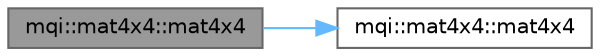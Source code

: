digraph "mqi::mat4x4::mat4x4"
{
 // LATEX_PDF_SIZE
  bgcolor="transparent";
  edge [fontname=Helvetica,fontsize=10,labelfontname=Helvetica,labelfontsize=10];
  node [fontname=Helvetica,fontsize=10,shape=box,height=0.2,width=0.4];
  rankdir="LR";
  Node1 [id="Node000001",label="mqi::mat4x4::mat4x4",height=0.2,width=0.4,color="gray40", fillcolor="grey60", style="filled", fontcolor="black",tooltip="Copy constructor."];
  Node1 -> Node2 [id="edge1_Node000001_Node000002",color="steelblue1",style="solid",tooltip=" "];
  Node2 [id="Node000002",label="mqi::mat4x4::mat4x4",height=0.2,width=0.4,color="grey40", fillcolor="white", style="filled",URL="$classmqi_1_1mat4x4.html#a71cf1d7079366d1a4fcb45374097701a",tooltip="Default constructor. Initializes to an identity matrix."];
}
